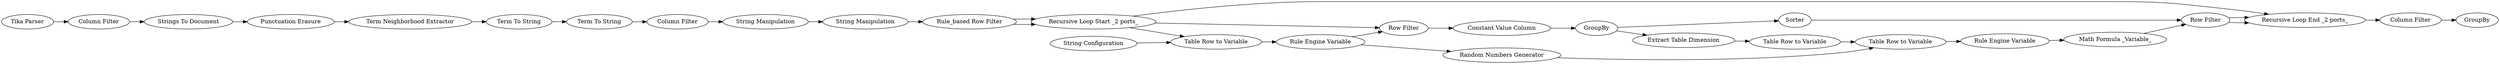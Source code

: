 digraph {
	1 [label="Tika Parser"]
	2 [label="Strings To Document"]
	3 [label="Column Filter"]
	4 [label="Term Neighborhood Extractor"]
	5 [label="Term To String"]
	6 [label="Term To String"]
	7 [label="String Configuration"]
	10 [label="Row Filter"]
	11 [label="String Manipulation"]
	12 [label="String Manipulation"]
	13 [label=GroupBy]
	14 [label="Recursive Loop Start _2 ports_"]
	15 [label="Recursive Loop End _2 ports_"]
	16 [label="Table Row to Variable"]
	17 [label="Rule Engine Variable"]
	18 [label="Column Filter"]
	19 [label=GroupBy]
	21 [label="Punctuation Erasure"]
	22 [label="Constant Value Column"]
	23 [label=Sorter]
	24 [label="Random Numbers Generator"]
	25 [label="Table Row to Variable"]
	26 [label="Row Filter"]
	27 [label="Rule Engine Variable"]
	28 [label="Extract Table Dimension"]
	29 [label="Table Row to Variable"]
	30 [label="Column Filter"]
	33 [label="Rule_based Row Filter"]
	34 [label="Math Formula _Variable_"]
	1 -> 30
	2 -> 21
	3 -> 11
	4 -> 5
	5 -> 6
	6 -> 3
	7 -> 16
	10 -> 22
	11 -> 12
	12 -> 33
	13 -> 23
	13 -> 28
	14 -> 16
	14 -> 10
	14 -> 15
	15 -> 18
	16 -> 17
	17 -> 10
	17 -> 24
	18 -> 19
	21 -> 4
	22 -> 13
	23 -> 26
	24 -> 25
	25 -> 27
	26 -> 15
	26 -> 15
	27 -> 34
	28 -> 29
	29 -> 25
	30 -> 2
	33 -> 14
	33 -> 14
	34 -> 26
	rankdir=LR
}

